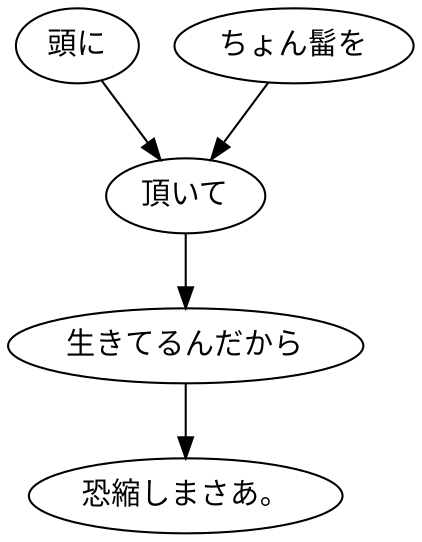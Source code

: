 digraph graph1744 {
	node0 [label="頭に"];
	node1 [label="ちょん髷を"];
	node2 [label="頂いて"];
	node3 [label="生きてるんだから"];
	node4 [label="恐縮しまさあ。"];
	node0 -> node2;
	node1 -> node2;
	node2 -> node3;
	node3 -> node4;
}
